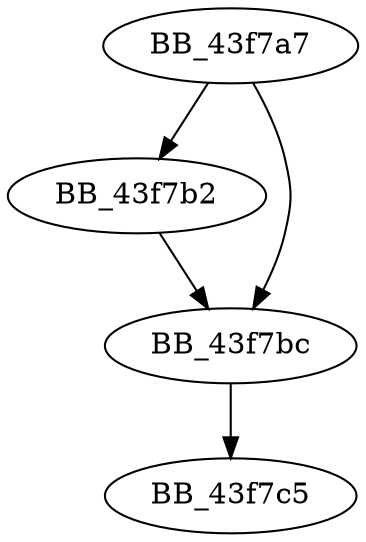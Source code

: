 DiGraph sub_43F7A7{
BB_43f7a7->BB_43f7b2
BB_43f7a7->BB_43f7bc
BB_43f7b2->BB_43f7bc
BB_43f7bc->BB_43f7c5
}
